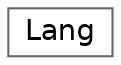 digraph "Graphical Class Hierarchy"
{
 // LATEX_PDF_SIZE
  bgcolor="transparent";
  edge [fontname=Helvetica,fontsize=14,labelfontname=Helvetica,labelfontsize=14];
  node [fontname=Helvetica,fontsize=14,shape=box,height=0.2,width=0.4];
  rankdir="LR";
  Node0 [id="Node000000",label="Lang",height=0.2,width=0.4,color="grey40", fillcolor="white", style="filled",URL="$da/d49/classLang.html",tooltip=" "];
}

